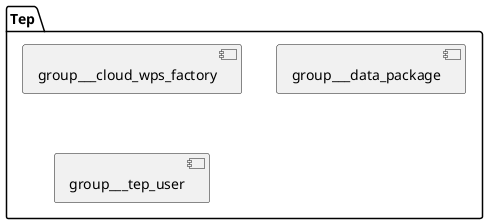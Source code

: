 @startuml
folder "Tep" [[../computational/components/group___tep.html]] {
[group___cloud_wps_factory]
[group___data_package]
[group___tep_user]
}
@enduml
